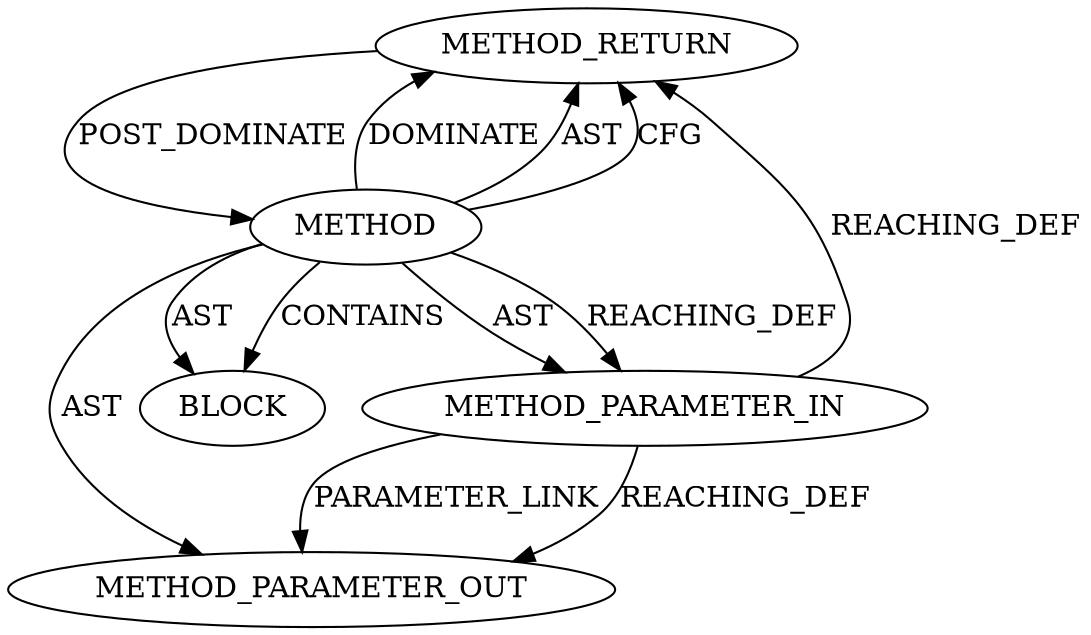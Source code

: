 digraph {
  20153 [label=METHOD_RETURN ORDER=2 CODE="RET" TYPE_FULL_NAME="ANY" EVALUATION_STRATEGY="BY_VALUE"]
  20150 [label=METHOD AST_PARENT_TYPE="NAMESPACE_BLOCK" AST_PARENT_FULL_NAME="<global>" ORDER=0 CODE="<empty>" FULL_NAME="skb_transport_header" IS_EXTERNAL=true FILENAME="<empty>" SIGNATURE="" NAME="skb_transport_header"]
  22070 [label=METHOD_PARAMETER_OUT ORDER=1 CODE="p1" IS_VARIADIC=false TYPE_FULL_NAME="ANY" EVALUATION_STRATEGY="BY_VALUE" INDEX=1 NAME="p1"]
  20152 [label=BLOCK ORDER=1 ARGUMENT_INDEX=1 CODE="<empty>" TYPE_FULL_NAME="ANY"]
  20151 [label=METHOD_PARAMETER_IN ORDER=1 CODE="p1" IS_VARIADIC=false TYPE_FULL_NAME="ANY" EVALUATION_STRATEGY="BY_VALUE" INDEX=1 NAME="p1"]
  20150 -> 20153 [label=DOMINATE ]
  20150 -> 20151 [label=AST ]
  20151 -> 22070 [label=PARAMETER_LINK ]
  20150 -> 20151 [label=REACHING_DEF VARIABLE=""]
  20151 -> 22070 [label=REACHING_DEF VARIABLE="p1"]
  20150 -> 20152 [label=AST ]
  20150 -> 20152 [label=CONTAINS ]
  20150 -> 20153 [label=AST ]
  20150 -> 20153 [label=CFG ]
  20150 -> 22070 [label=AST ]
  20153 -> 20150 [label=POST_DOMINATE ]
  20151 -> 20153 [label=REACHING_DEF VARIABLE="p1"]
}
